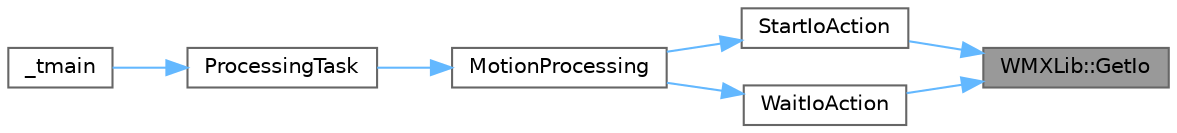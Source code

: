 digraph "WMXLib::GetIo"
{
 // LATEX_PDF_SIZE
  bgcolor="transparent";
  edge [fontname=Helvetica,fontsize=10,labelfontname=Helvetica,labelfontsize=10];
  node [fontname=Helvetica,fontsize=10,shape=box,height=0.2,width=0.4];
  rankdir="RL";
  Node1 [id="Node000001",label="WMXLib::GetIo",height=0.2,width=0.4,color="gray40", fillcolor="grey60", style="filled", fontcolor="black",tooltip="Io 객체를 반환합니다."];
  Node1 -> Node2 [id="edge1_Node000001_Node000002",dir="back",color="steelblue1",style="solid",tooltip=" "];
  Node2 [id="Node000002",label="StartIoAction",height=0.2,width=0.4,color="grey40", fillcolor="white", style="filled",URL="$_rtss_app_8cpp.html#aba80849ebaf4b9e344713667832c33bf",tooltip="주어진 번호의 IO 액션을 시작합니다."];
  Node2 -> Node3 [id="edge2_Node000002_Node000003",dir="back",color="steelblue1",style="solid",tooltip=" "];
  Node3 [id="Node000003",label="MotionProcessing",height=0.2,width=0.4,color="grey40", fillcolor="white", style="filled",URL="$_rtss_app_8cpp.html#a4f9769b178418fdb7769bf8bb92c2773",tooltip="주어진 상태에 따라 모션 처리를 수행합니다."];
  Node3 -> Node4 [id="edge3_Node000003_Node000004",dir="back",color="steelblue1",style="solid",tooltip=" "];
  Node4 [id="Node000004",label="ProcessingTask",height=0.2,width=0.4,color="grey40", fillcolor="white", style="filled",URL="$_rtss_app_8cpp.html#a3db71c15151b4d493496a84b964c847b",tooltip="주어진 작업을 수행하는 스레드 함수입니다."];
  Node4 -> Node5 [id="edge4_Node000004_Node000005",dir="back",color="steelblue1",style="solid",tooltip=" "];
  Node5 [id="Node000005",label="_tmain",height=0.2,width=0.4,color="grey40", fillcolor="white", style="filled",URL="$_rtss_app_8cpp.html#a353674c5af92be7fb389265cde4e5e03",tooltip="메인 함수"];
  Node1 -> Node6 [id="edge5_Node000001_Node000006",dir="back",color="steelblue1",style="solid",tooltip=" "];
  Node6 [id="Node000006",label="WaitIoAction",height=0.2,width=0.4,color="grey40", fillcolor="white", style="filled",URL="$_rtss_app_8cpp.html#a846233571b4a12fba41e02d16aa9811e",tooltip="현재 IO 액션의 완료를 대기합니다."];
  Node6 -> Node3 [id="edge6_Node000006_Node000003",dir="back",color="steelblue1",style="solid",tooltip=" "];
}
